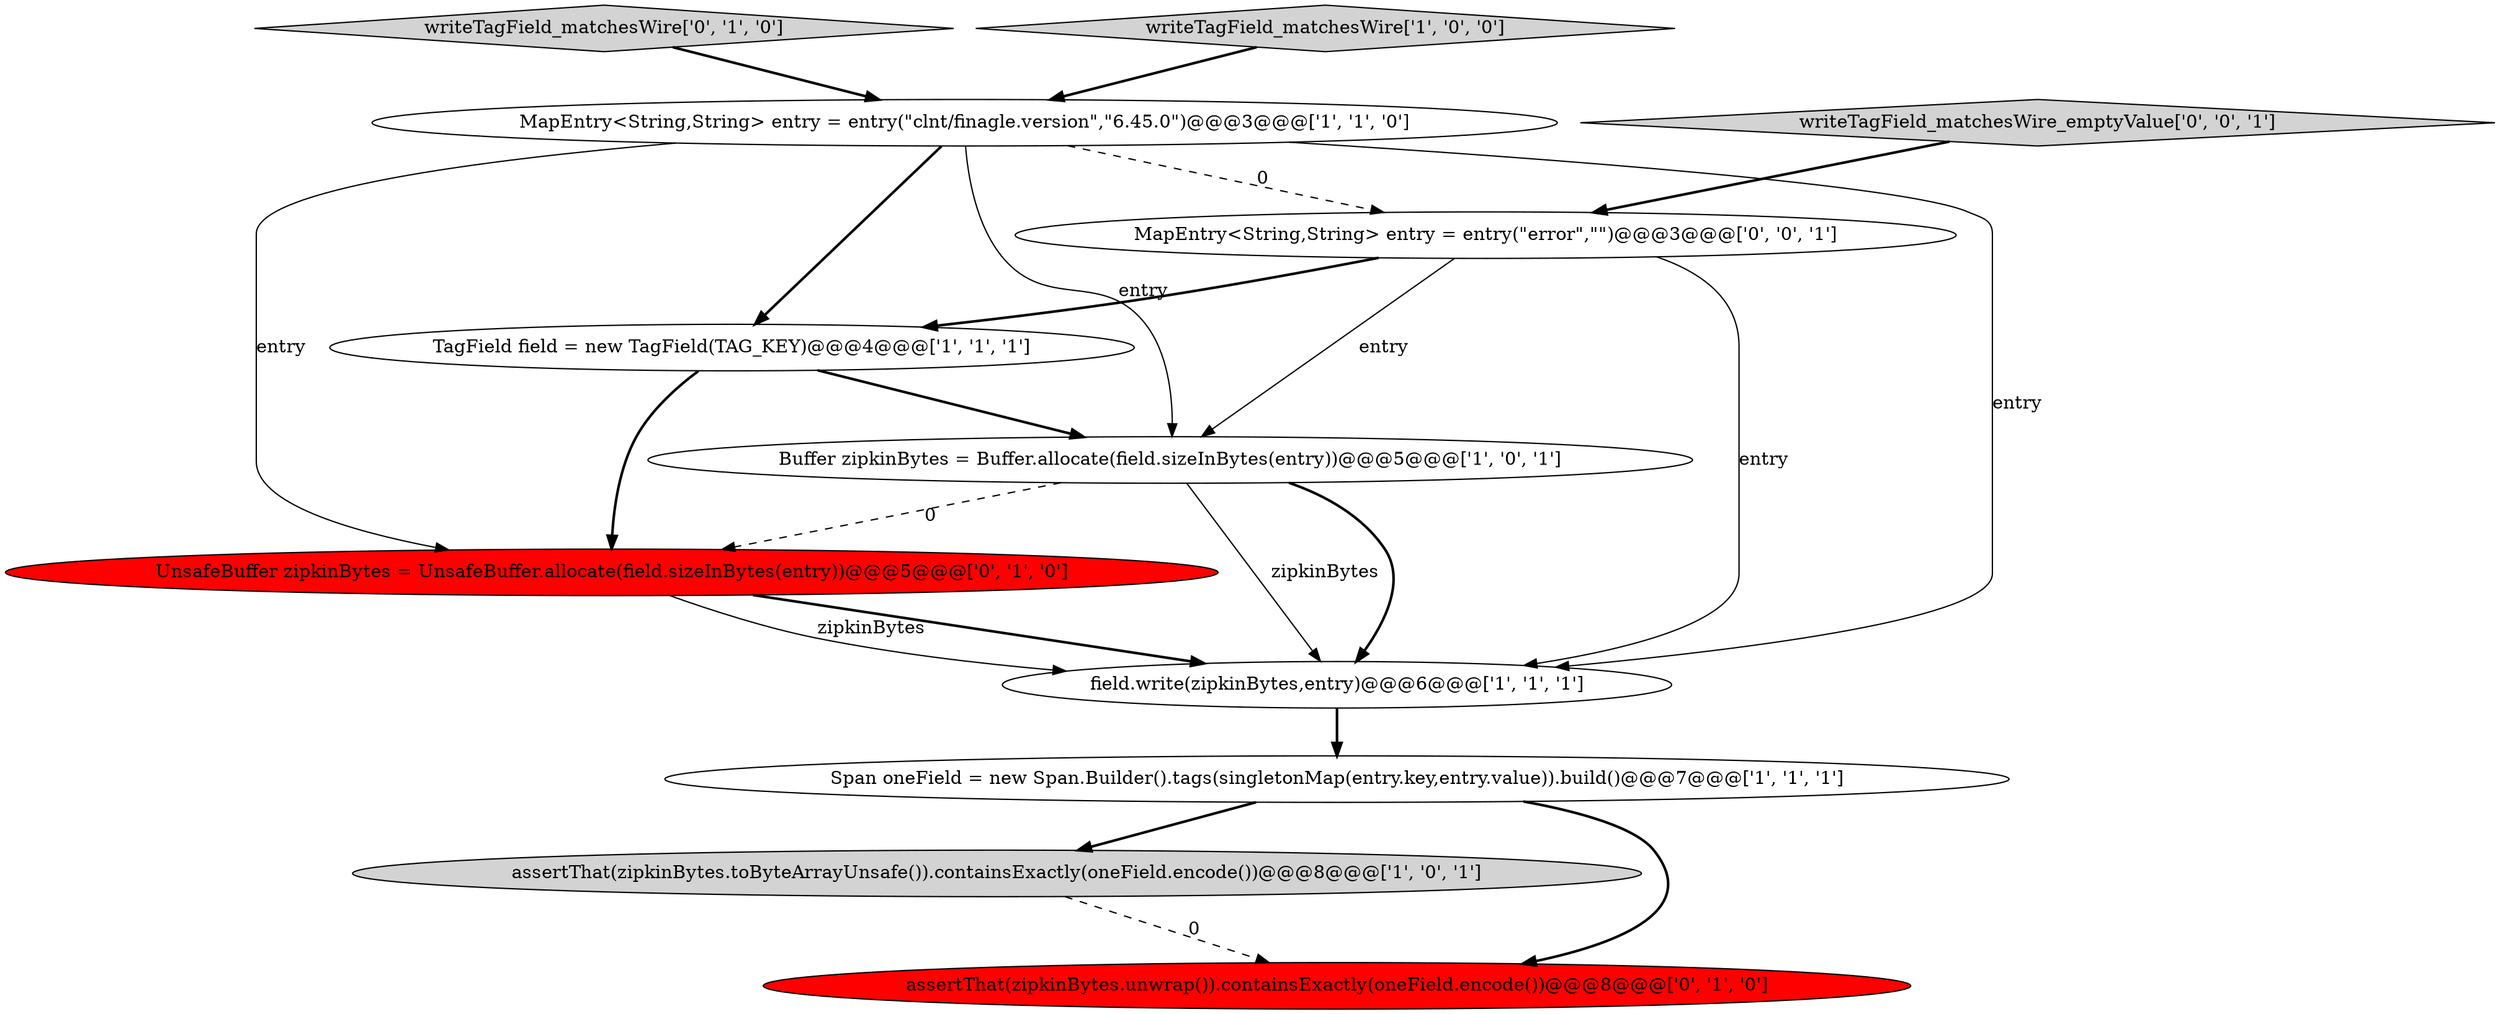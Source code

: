 digraph {
8 [style = filled, label = "assertThat(zipkinBytes.unwrap()).containsExactly(oneField.encode())@@@8@@@['0', '1', '0']", fillcolor = red, shape = ellipse image = "AAA1AAABBB2BBB"];
2 [style = filled, label = "assertThat(zipkinBytes.toByteArrayUnsafe()).containsExactly(oneField.encode())@@@8@@@['1', '0', '1']", fillcolor = lightgray, shape = ellipse image = "AAA0AAABBB1BBB"];
0 [style = filled, label = "MapEntry<String,String> entry = entry(\"clnt/finagle.version\",\"6.45.0\")@@@3@@@['1', '1', '0']", fillcolor = white, shape = ellipse image = "AAA0AAABBB1BBB"];
9 [style = filled, label = "writeTagField_matchesWire['0', '1', '0']", fillcolor = lightgray, shape = diamond image = "AAA0AAABBB2BBB"];
1 [style = filled, label = "field.write(zipkinBytes,entry)@@@6@@@['1', '1', '1']", fillcolor = white, shape = ellipse image = "AAA0AAABBB1BBB"];
4 [style = filled, label = "Span oneField = new Span.Builder().tags(singletonMap(entry.key,entry.value)).build()@@@7@@@['1', '1', '1']", fillcolor = white, shape = ellipse image = "AAA0AAABBB1BBB"];
5 [style = filled, label = "TagField field = new TagField(TAG_KEY)@@@4@@@['1', '1', '1']", fillcolor = white, shape = ellipse image = "AAA0AAABBB1BBB"];
7 [style = filled, label = "UnsafeBuffer zipkinBytes = UnsafeBuffer.allocate(field.sizeInBytes(entry))@@@5@@@['0', '1', '0']", fillcolor = red, shape = ellipse image = "AAA1AAABBB2BBB"];
10 [style = filled, label = "MapEntry<String,String> entry = entry(\"error\",\"\")@@@3@@@['0', '0', '1']", fillcolor = white, shape = ellipse image = "AAA0AAABBB3BBB"];
6 [style = filled, label = "writeTagField_matchesWire['1', '0', '0']", fillcolor = lightgray, shape = diamond image = "AAA0AAABBB1BBB"];
3 [style = filled, label = "Buffer zipkinBytes = Buffer.allocate(field.sizeInBytes(entry))@@@5@@@['1', '0', '1']", fillcolor = white, shape = ellipse image = "AAA0AAABBB1BBB"];
11 [style = filled, label = "writeTagField_matchesWire_emptyValue['0', '0', '1']", fillcolor = lightgray, shape = diamond image = "AAA0AAABBB3BBB"];
5->3 [style = bold, label=""];
3->1 [style = solid, label="zipkinBytes"];
1->4 [style = bold, label=""];
7->1 [style = bold, label=""];
9->0 [style = bold, label=""];
3->1 [style = bold, label=""];
3->7 [style = dashed, label="0"];
6->0 [style = bold, label=""];
4->2 [style = bold, label=""];
2->8 [style = dashed, label="0"];
10->3 [style = solid, label="entry"];
0->10 [style = dashed, label="0"];
0->1 [style = solid, label="entry"];
10->5 [style = bold, label=""];
10->1 [style = solid, label="entry"];
11->10 [style = bold, label=""];
7->1 [style = solid, label="zipkinBytes"];
0->7 [style = solid, label="entry"];
5->7 [style = bold, label=""];
4->8 [style = bold, label=""];
0->3 [style = solid, label="entry"];
0->5 [style = bold, label=""];
}
